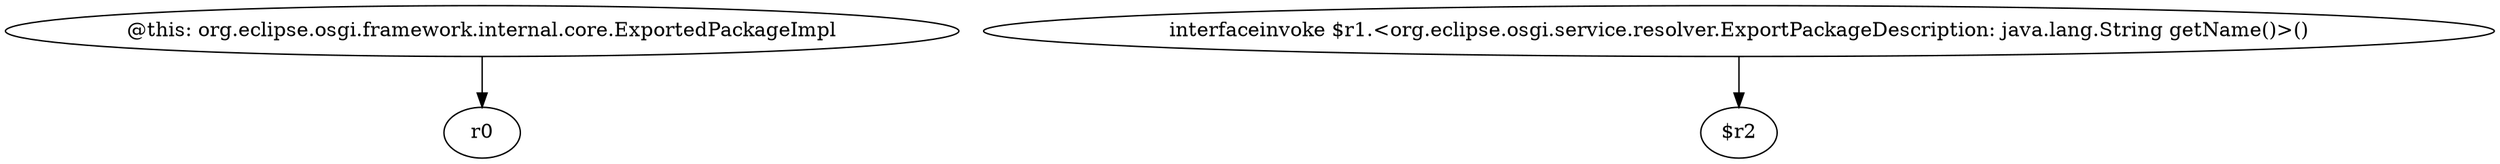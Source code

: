 digraph g {
0[label="@this: org.eclipse.osgi.framework.internal.core.ExportedPackageImpl"]
1[label="r0"]
0->1[label=""]
2[label="interfaceinvoke $r1.<org.eclipse.osgi.service.resolver.ExportPackageDescription: java.lang.String getName()>()"]
3[label="$r2"]
2->3[label=""]
}